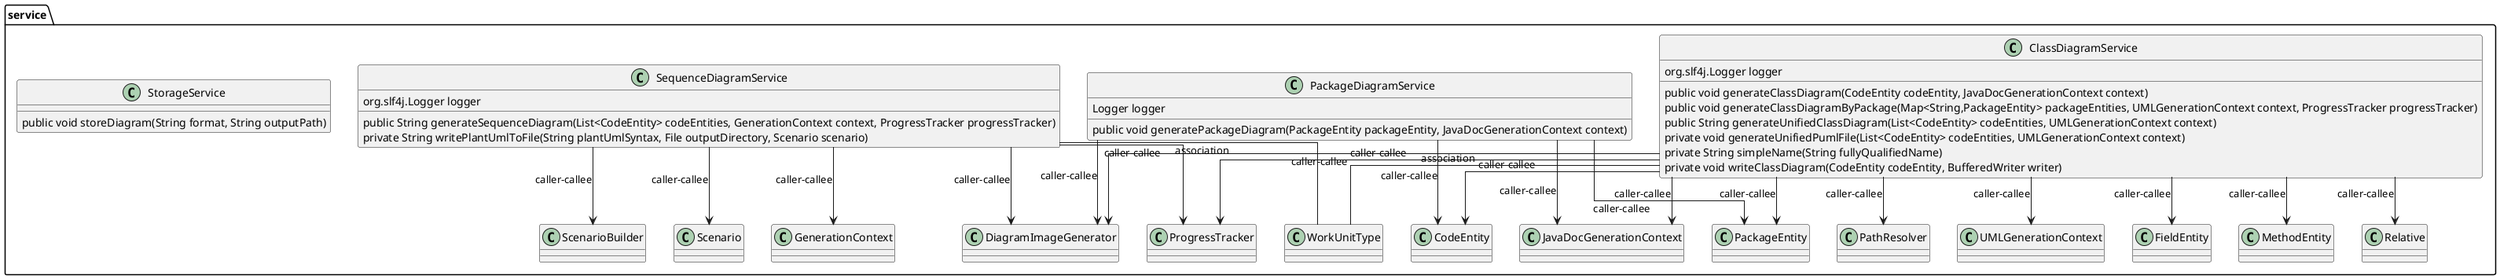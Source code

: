 @startuml
skinparam linetype Ortho
package service {
class ClassDiagramService {
    org.slf4j.Logger logger
    public void generateClassDiagram(CodeEntity codeEntity, JavaDocGenerationContext context)
    public void generateClassDiagramByPackage(Map<String,PackageEntity> packageEntities, UMLGenerationContext context, ProgressTracker progressTracker)
    public String generateUnifiedClassDiagram(List<CodeEntity> codeEntities, UMLGenerationContext context)
    private void generateUnifiedPumlFile(List<CodeEntity> codeEntities, UMLGenerationContext context)
    private String simpleName(String fullyQualifiedName)
    private void writeClassDiagram(CodeEntity codeEntity, BufferedWriter writer)
}
ClassDiagramService --> PathResolver : caller-callee
ClassDiagramService --> UMLGenerationContext : caller-callee
ClassDiagramService --> DiagramImageGenerator : caller-callee
ClassDiagramService --> CodeEntity : caller-callee
ClassDiagramService --> FieldEntity : caller-callee
ClassDiagramService --> MethodEntity : caller-callee
ClassDiagramService --> Relative : caller-callee
ClassDiagramService --> JavaDocGenerationContext : caller-callee
ClassDiagramService --> ProgressTracker : caller-callee
ClassDiagramService --> PackageEntity : caller-callee
ClassDiagramService -- WorkUnitType : association
class PackageDiagramService {
    Logger logger
    public void generatePackageDiagram(PackageEntity packageEntity, JavaDocGenerationContext context)
}
PackageDiagramService --> PackageEntity : caller-callee
PackageDiagramService --> JavaDocGenerationContext : caller-callee
PackageDiagramService --> CodeEntity : caller-callee
PackageDiagramService --> DiagramImageGenerator : caller-callee
class SequenceDiagramService {
    org.slf4j.Logger logger
    public String generateSequenceDiagram(List<CodeEntity> codeEntities, GenerationContext context, ProgressTracker progressTracker)
    private String writePlantUmlToFile(String plantUmlSyntax, File outputDirectory, Scenario scenario)
}
SequenceDiagramService --> GenerationContext : caller-callee
SequenceDiagramService --> ScenarioBuilder : caller-callee
SequenceDiagramService --> ProgressTracker : caller-callee
SequenceDiagramService --> Scenario : caller-callee
SequenceDiagramService --> DiagramImageGenerator : caller-callee
SequenceDiagramService -- WorkUnitType : association
class StorageService {
    public void storeDiagram(String format, String outputPath)
}
}
@enduml

